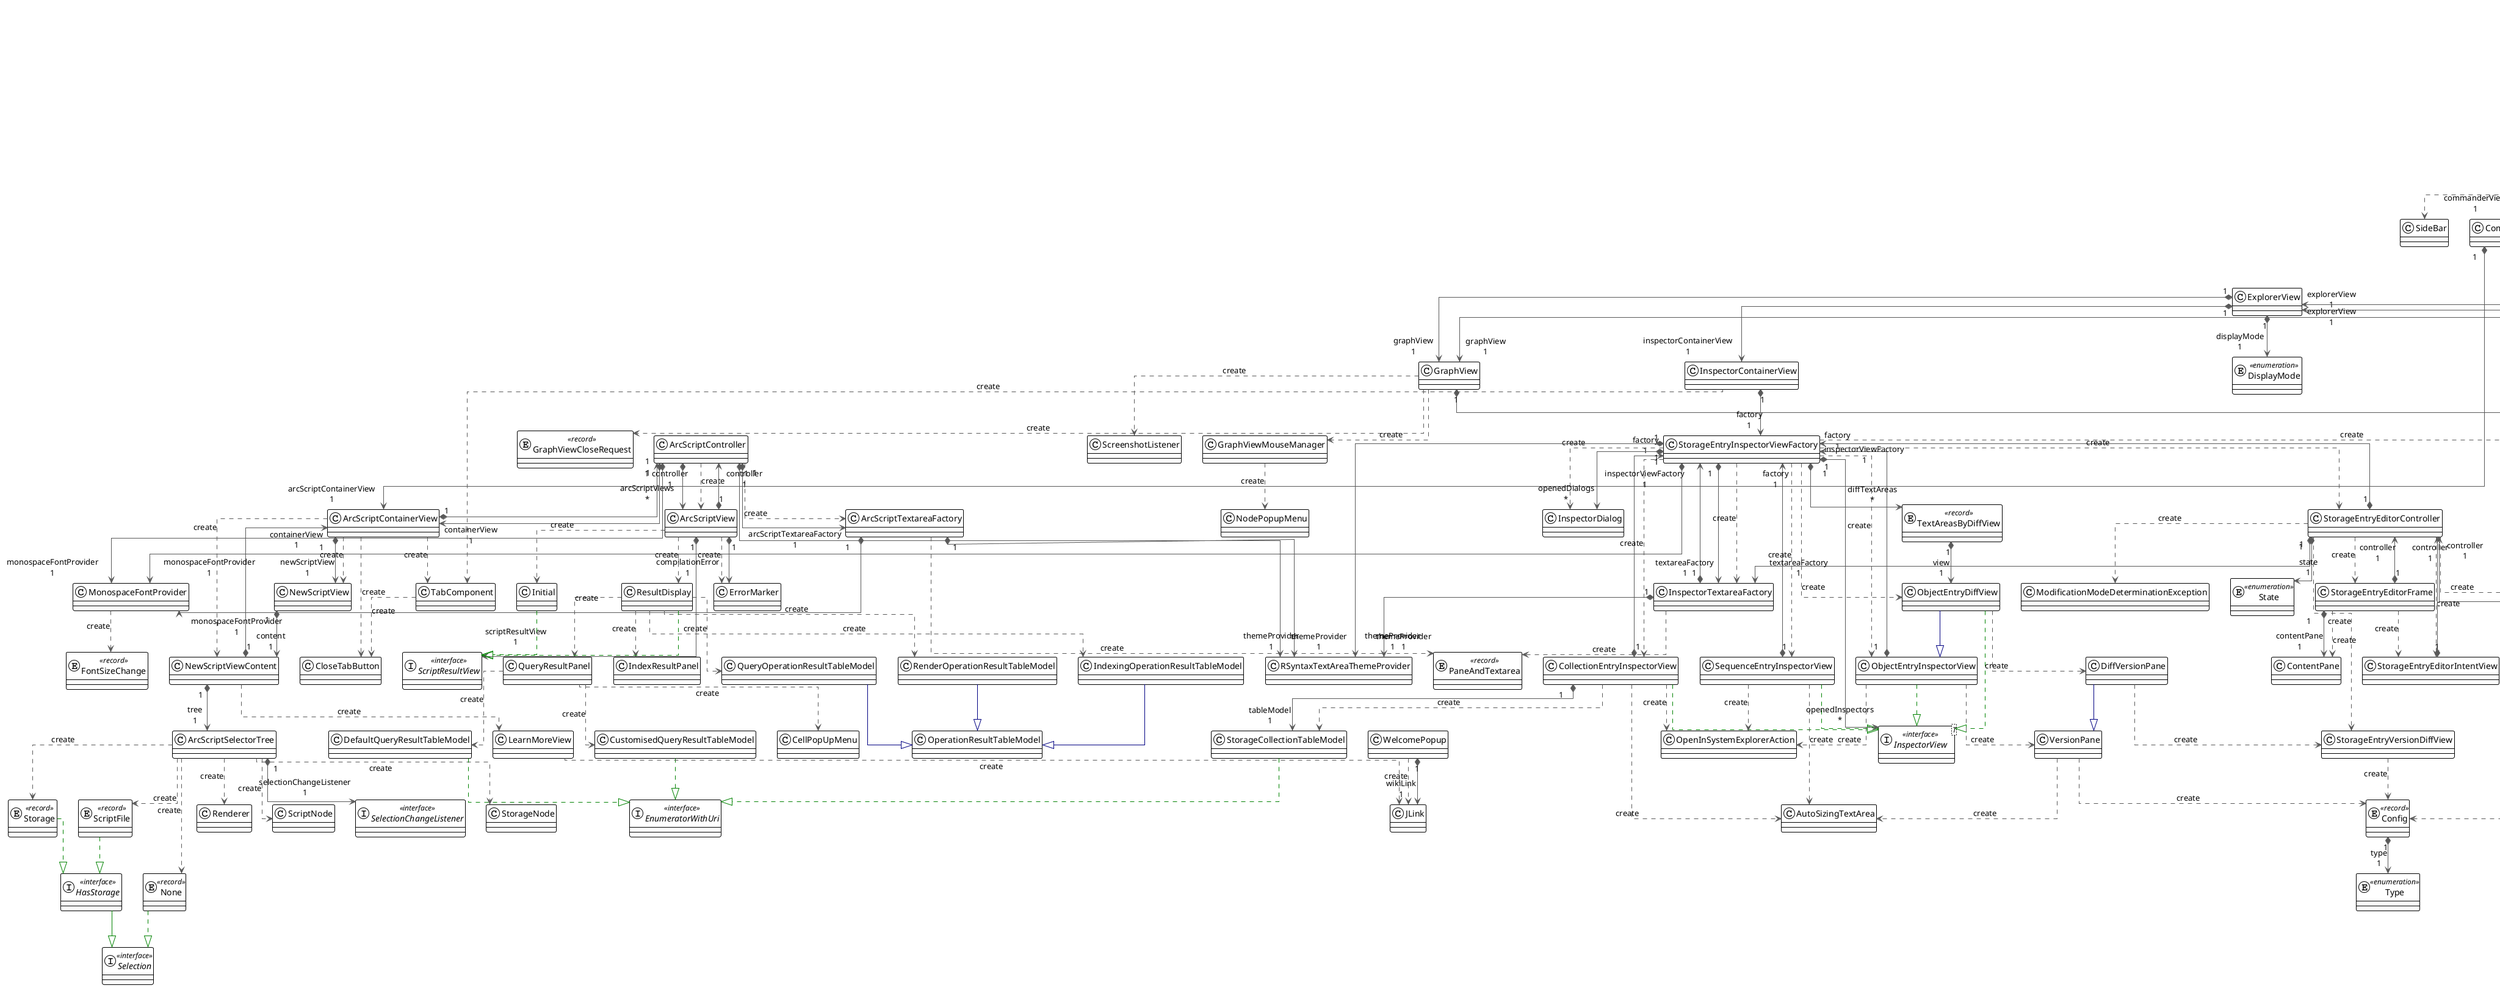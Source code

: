 @startuml

!theme plain
top to bottom direction
skinparam linetype ortho

class AbstractDialogController<T>
class AppContentView
class AppFrame
class ArcScriptContainerView
class ArcScriptController
class ArcScriptSelectorTree
class ArcScriptTextareaFactory
class ArcScriptTokenMaker
class ArcScriptView
class AutoSizingTextArea
class BackgroundWorkController
class BreadCrumbElement
class BreadCrumbs
entity BreadCrumbsChanged << record >>
class CellPopUpMenu
interface ClickableTreeNode << interface >>
class CloseTabButton
class CollectionEntryInspectorView
class CommanderView
entity Config << record >>
class ConsoleView
class ContentPane
class CustomisedQueryResultTableModel
class DefaultQueryResultTableModel
class DiffVersionPane
enum DisplayMode << enumeration >>
class EntryListElementRenderer
class EntryMetaEditorController
class EntryMetaEditorDialog
entity EntryStat << record >>
interface EnumeratorWithUri << interface >>
class ErrorMarker
class ExplorerView
interface Finisher<T> << interface >>
entity FontSizeChange << record >>
class GraphSettingsController
class GraphSettingsDialog
class GraphStylingProvider
class GraphView
entity GraphViewCloseRequest << record >>
class GraphViewMouseManager
interface HasStorage << interface >>
entity HiddenPaneSize << record >>
class IconProvider
class ImportStorageAction
class ImportStorageController
class ImportStorageDialog
class IndexResultPanel
class IndexingOperationResultTableModel
class Initial
class InspectorContainerView
class InspectorDialog
enum InspectorRendering << enumeration >>
class InspectorTextareaFactory
interface InspectorView<T> << interface >>
class JLink
class JumpToUri
class KeymapController
class KeymapDialog
class KeymapTableModel
enum Laf << enumeration >>
entity LafChanged << record >>
class LafService
class LearnMoreView
class LoadAction
class LoadEntryController
class LoadEntryDialog
entity LoadEntryDialogModel << record >>
class LoadingQueueLabel
class MainTreeView
class MainView
class ModificationModeDeterminationException
class MonospaceFontProvider
class NewScriptView
class NewScriptViewContent
class NodePopupMenu
entity None << record >>
class ObjectEntryDiffView
class ObjectEntryInspectorView
class OpenInSystemExplorerAction
class OperationResultTableModel
entity PaneAndTextarea << record >>
class QueryOperationResultTableModel
class QueryResultPanel
class RSyntaxTextAreaThemeProvider
class RenderOperationResultTableModel
class Renderer
class ResultDisplay
class SchemaRow
class ScreenshotListener
entity ScriptFile << record >>
class ScriptNode
interface ScriptResultView << interface >>
class SearchAction
class SearchForEntryDialog
class SearchForEntryView
interface Selection << interface >>
interface SelectionChangeListener << interface >>
class SequenceEntryInspectorView
enum Severity << enumeration >>
class SideBar
interface SimpleDocumentListener << interface >>
enum State << enumeration >>
entity Storage << record >>
class StorageCollectionTableModel
class StorageEntryEditorController
class StorageEntryEditorEditView
class StorageEntryEditorFrame
class StorageEntryEditorIntentView
class StorageEntryInspectorViewFactory
class StorageEntryVersionDiffView
class StorageIndexNodePopupMenu
entity StorageInstanceRenamed << record >>
class StorageInstanceRenderer
class StorageInstanceStatComponent
class StorageInstanceStatTableModel
class StorageInstanceTreeNode
class StorageListTreeNode
class StorageMapTreeNode
class StorageNode
class StorageObjectTreeNode
class StorageSchemaTreeNode
class StorageSequenceTreeNode
class StorageTree
class StorageTreeNodeRenderer
class StorageTypeTreeNode
class TabComponent
class TabComponent
class TableDisplayMagic
entity TextAreasByDiffView << record >>
class ToastService
class ToastView
enum Type << enumeration >>
class VersionPane
class ViewController
class WelcomePopup

AbstractDialogController               "1" *-[#595959,plain]-> "finisher\n1" Finisher                               
AppContentView                         "1" *-[#595959,plain]-> "breadCrumbs\n1" BreadCrumbs                            
AppContentView                          -[#595959,dashed]->  BreadCrumbs                            : "«create»"
AppContentView                         "1" *-[#595959,plain]-> "commanderView\n1" CommanderView                          
AppContentView                         "1" *-[#595959,plain]-> "hiddenPaneSize\n1" HiddenPaneSize                         
AppContentView                          -[#595959,dashed]->  HiddenPaneSize                         : "«create»"
AppContentView                          -[#595959,dashed]->  LoadingQueueLabel                      : "«create»"
AppContentView                         "1" *-[#595959,plain]-> "loadingQueueLabel\n1" LoadingQueueLabel                      
AppContentView                         "1" *-[#595959,plain]-> "mainView\n1" MainView                               
AppContentView                          -[#595959,dashed]->  SideBar                                : "«create»"
AppFrame                               "1" *-[#595959,plain]-> "appContentView\n1" AppContentView                         
AppFrame                                -[#595959,dashed]->  GraphSettingsDialog                    : "«create»"
AppFrame                                -[#595959,dashed]->  ImportStorageAction                    : "«create»"
AppFrame                                -[#595959,dashed]->  KeymapDialog                           : "«create»"
AppFrame                               "1" *-[#595959,plain]-> "lafService\n1" LafService                             
AppFrame                                -[#595959,dashed]->  LoadAction                             : "«create»"
AppFrame                                -[#595959,dashed]->  SearchAction                           : "«create»"
ArcScriptContainerView                 "1" *-[#595959,plain]-> "controller\n1" ArcScriptController                    
ArcScriptContainerView                  -[#595959,dashed]->  CloseTabButton                         : "«create»"
ArcScriptContainerView                 "1" *-[#595959,plain]-> "newScriptView\n1" NewScriptView                          
ArcScriptContainerView                  -[#595959,dashed]->  NewScriptView                          : "«create»"
ArcScriptContainerView                  -[#595959,dashed]->  NewScriptViewContent                   : "«create»"
ArcScriptContainerView                  -[#595959,dashed]->  TabComponent                           : "«create»"
ArcScriptController                    "1" *-[#595959,plain]-> "containerView\n1" ArcScriptContainerView                 
ArcScriptController                     -[#595959,dashed]->  ArcScriptTextareaFactory               : "«create»"
ArcScriptController                    "1" *-[#595959,plain]-> "arcScriptTextareaFactory\n1" ArcScriptTextareaFactory               
ArcScriptController                    "1" *-[#595959,plain]-> "arcScriptViews\n*" ArcScriptView                          
ArcScriptController                     -[#595959,dashed]->  ArcScriptView                          : "«create»"
ArcScriptController                    "1" *-[#595959,plain]-> "monospaceFontProvider\n1" MonospaceFontProvider                  
ArcScriptController                    "1" *-[#595959,plain]-> "themeProvider\n1" RSyntaxTextAreaThemeProvider           
ArcScriptSelectorTree                   -[#595959,dashed]->  None                                   : "«create»"
ArcScriptSelectorTree                   -[#595959,dashed]->  Renderer                               : "«create»"
ArcScriptSelectorTree                   -[#595959,dashed]->  ScriptFile                             : "«create»"
ArcScriptSelectorTree                   -[#595959,dashed]->  ScriptNode                             : "«create»"
ArcScriptSelectorTree                  "1" *-[#595959,plain]-> "selectionChangeListener\n1" SelectionChangeListener                
ArcScriptSelectorTree                   -[#595959,dashed]->  Storage                                : "«create»"
ArcScriptSelectorTree                   -[#595959,dashed]->  StorageNode                            : "«create»"
ArcScriptTextareaFactory               "1" *-[#595959,plain]-> "monospaceFontProvider\n1" MonospaceFontProvider                  
ArcScriptTextareaFactory                -[#595959,dashed]->  PaneAndTextarea                        : "«create»"
ArcScriptTextareaFactory               "1" *-[#595959,plain]-> "themeProvider\n1" RSyntaxTextAreaThemeProvider           
ArcScriptView                          "1" *-[#595959,plain]-> "controller\n1" ArcScriptController                    
ArcScriptView                           -[#595959,dashed]->  ErrorMarker                            : "«create»"
ArcScriptView                          "1" *-[#595959,plain]-> "compilationError\n1" ErrorMarker                            
ArcScriptView                           -[#595959,dashed]->  Initial                                : "«create»"
ArcScriptView                           -[#595959,dashed]->  ResultDisplay                          : "«create»"
ArcScriptView                          "1" *-[#595959,plain]-> "scriptResultView\n1" ScriptResultView                       
BackgroundWorkController               "1" *-[#595959,plain]-> "appContentView\n1" AppContentView                         
BreadCrumbs                             -[#595959,dashed]->  BreadCrumbElement                      : "«create»"
BreadCrumbs                            "1" *-[#595959,plain]-> "elements\n*" BreadCrumbElement                      
CollectionEntryInspectorView            -[#595959,dashed]->  AutoSizingTextArea                     : "«create»"
CollectionEntryInspectorView            -[#008200,dashed]-^  InspectorView                          
CollectionEntryInspectorView            -[#595959,dashed]->  OpenInSystemExplorerAction             : "«create»"
CollectionEntryInspectorView           "1" *-[#595959,plain]-> "tableModel\n1" StorageCollectionTableModel            
CollectionEntryInspectorView            -[#595959,dashed]->  StorageCollectionTableModel            : "«create»"
CollectionEntryInspectorView           "1" *-[#595959,plain]-> "factory\n1" StorageEntryInspectorViewFactory       
CommanderView                          "1" *-[#595959,plain]-> "arcScriptContainerView\n1" ArcScriptContainerView                 
Config                                 "1" *-[#595959,plain]-> "type\n1" Type                                   
CustomisedQueryResultTableModel         -[#008200,dashed]-^  EnumeratorWithUri                      
DefaultQueryResultTableModel            -[#008200,dashed]-^  EnumeratorWithUri                      
DiffVersionPane                         -[#595959,dashed]->  StorageEntryVersionDiffView            : "«create»"
DiffVersionPane                         -[#000082,plain]-^  VersionPane                            
EntryMetaEditorController               -[#000082,plain]-^  AbstractDialogController               
EntryMetaEditorDialog                  "1" *-[#595959,plain]-> "controller\n1" EntryMetaEditorController              
ExplorerView                           "1" *-[#595959,plain]-> "displayMode\n1" DisplayMode                            
ExplorerView                           "1" *-[#595959,plain]-> "graphView\n1" GraphView                              
ExplorerView                           "1" *-[#595959,plain]-> "inspectorContainerView\n1" InspectorContainerView                 
GraphSettingsController                 -[#000082,plain]-^  AbstractDialogController               
GraphSettingsDialog                    "1" *-[#595959,plain]-> "controller\n1" GraphSettingsController                
GraphView                               -[#595959,dashed]->  GraphViewCloseRequest                  : "«create»"
GraphView                               -[#595959,dashed]->  GraphViewMouseManager                  : "«create»"
GraphView                              "1" *-[#595959,plain]-> "lafService\n1" LafService                             
GraphView                               -[#595959,dashed]->  ScreenshotListener                     : "«create»"
GraphViewMouseManager                   -[#595959,dashed]->  NodePopupMenu                          : "«create»"
HasStorage                              -[#008200,plain]-^  Selection                              
ImportStorageAction                     -[#595959,dashed]->  ImportStorageDialog                    : "«create»"
ImportStorageController                 -[#000082,plain]-^  AbstractDialogController               
ImportStorageDialog                    "1" *-[#595959,plain]-> "controller\n1" ImportStorageController                
ImportStorageDialog                     -[#595959,dashed]->  ImportStorageController                : "«create»"
IndexingOperationResultTableModel       -[#000082,plain]-^  OperationResultTableModel              
Initial                                 -[#008200,dashed]-^  ScriptResultView                       
InspectorContainerView                 "1" *-[#595959,plain]-> "factory\n1" StorageEntryInspectorViewFactory       
InspectorContainerView                  -[#595959,dashed]->  TabComponent                           : "«create»"
InspectorTextareaFactory                -[#595959,dashed]->  PaneAndTextarea                        : "«create»"
InspectorTextareaFactory               "1" *-[#595959,plain]-> "themeProvider\n1" RSyntaxTextAreaThemeProvider           
InspectorTextareaFactory               "1" *-[#595959,plain]-> "inspectorViewFactory\n1" StorageEntryInspectorViewFactory       
KeymapController                        -[#000082,plain]-^  AbstractDialogController               
KeymapDialog                           "1" *-[#595959,plain]-> "controller\n1" KeymapController                       
KeymapDialog                            -[#595959,dashed]->  KeymapTableModel                       : "«create»"
LafChanged                             "1" *-[#595959,plain]-> "laf\n1" Laf                                    
LafService                             "1" *-[#595959,plain]-> "laf\n1" Laf                                    
LafService                              -[#595959,dashed]->  LafChanged                             : "«create»"
LearnMoreView                           -[#595959,dashed]->  JLink                                  : "«create»"
LoadAction                              -[#595959,dashed]->  LoadEntryDialog                        : "«create»"
LoadEntryController                     -[#000082,plain]-^  AbstractDialogController               
LoadEntryController                     -[#595959,dashed]->  LoadEntryDialogModel                   : "«create»"
LoadEntryDialog                        "1" *-[#595959,plain]-> "controller\n1" LoadEntryController                    
LoadEntryDialog                         -[#595959,dashed]->  LoadEntryDialogModel                   : "«create»"
LoadEntryDialog                         -[#595959,dashed]->  StorageInstanceRenderer                : "«create»"
MainTreeView                            -[#595959,dashed]->  BreadCrumbsChanged                     : "«create»"
MainTreeView                            -[#595959,dashed]->  StorageIndexNodePopupMenu              : "«create»"
MainTreeView                            -[#595959,dashed]->  StorageListTreeNode                    : "«create»"
MainTreeView                            -[#595959,dashed]->  StorageMapTreeNode                     : "«create»"
MainTreeView                            -[#595959,dashed]->  StorageObjectTreeNode                  : "«create»"
MainTreeView                           "1" *-[#595959,plain]-> "tree\n1" StorageTree                            
MainView                               "1" *-[#595959,plain]-> "explorerView\n1" ExplorerView                           
MainView                               "1" *-[#595959,plain]-> "hiddenPaneSize\n1" HiddenPaneSize                         
MainView                               "1" *-[#595959,plain]-> "mainTreeView\n1" MainTreeView                           
MonospaceFontProvider                   -[#595959,dashed]->  FontSizeChange                         : "«create»"
NewScriptView                          "1" *-[#595959,plain]-> "content\n1" NewScriptViewContent                   
NewScriptViewContent                   "1" *-[#595959,plain]-> "containerView\n1" ArcScriptContainerView                 
NewScriptViewContent                   "1" *-[#595959,plain]-> "tree\n1" ArcScriptSelectorTree                  
NewScriptViewContent                    -[#595959,dashed]->  LearnMoreView                          : "«create»"
None                                    -[#008200,dashed]-^  Selection                              
ObjectEntryDiffView                     -[#595959,dashed]->  DiffVersionPane                        : "«create»"
ObjectEntryDiffView                     -[#008200,dashed]-^  InspectorView                          
ObjectEntryDiffView                     -[#000082,plain]-^  ObjectEntryInspectorView               
ObjectEntryInspectorView                -[#008200,dashed]-^  InspectorView                          
ObjectEntryInspectorView                -[#595959,dashed]->  OpenInSystemExplorerAction             : "«create»"
ObjectEntryInspectorView               "1" *-[#595959,plain]-> "factory\n1" StorageEntryInspectorViewFactory       
ObjectEntryInspectorView                -[#595959,dashed]->  VersionPane                            : "«create»"
QueryOperationResultTableModel          -[#000082,plain]-^  OperationResultTableModel              
QueryResultPanel                        -[#595959,dashed]->  CellPopUpMenu                          : "«create»"
QueryResultPanel                        -[#595959,dashed]->  CustomisedQueryResultTableModel        : "«create»"
QueryResultPanel                        -[#595959,dashed]->  DefaultQueryResultTableModel           : "«create»"
RenderOperationResultTableModel         -[#000082,plain]-^  OperationResultTableModel              
ResultDisplay                           -[#595959,dashed]->  IndexResultPanel                       : "«create»"
ResultDisplay                           -[#595959,dashed]->  IndexingOperationResultTableModel      : "«create»"
ResultDisplay                           -[#595959,dashed]->  QueryOperationResultTableModel         : "«create»"
ResultDisplay                           -[#595959,dashed]->  QueryResultPanel                       : "«create»"
ResultDisplay                           -[#595959,dashed]->  RenderOperationResultTableModel        : "«create»"
ResultDisplay                           -[#008200,dashed]-^  ScriptResultView                       
ScriptFile                              -[#008200,dashed]-^  HasStorage                             
SearchAction                            -[#595959,dashed]->  SearchForEntryDialog                   : "«create»"
SearchForEntryDialog                    -[#595959,dashed]->  SearchForEntryView                     : "«create»"
SearchForEntryView                      -[#595959,dashed]->  EntryListElementRenderer               : "«create»"
SequenceEntryInspectorView              -[#595959,dashed]->  AutoSizingTextArea                     : "«create»"
SequenceEntryInspectorView              -[#008200,dashed]-^  InspectorView                          
SequenceEntryInspectorView              -[#595959,dashed]->  OpenInSystemExplorerAction             : "«create»"
SequenceEntryInspectorView             "1" *-[#595959,plain]-> "factory\n1" StorageEntryInspectorViewFactory       
Storage                                 -[#008200,dashed]-^  HasStorage                             
StorageCollectionTableModel             -[#008200,dashed]-^  EnumeratorWithUri                      
StorageEntryEditorController           "1" *-[#595959,plain]-> "textareaFactory\n1" InspectorTextareaFactory               
StorageEntryEditorController            -[#595959,dashed]->  ModificationModeDeterminationException : "«create»"
StorageEntryEditorController           "1" *-[#595959,plain]-> "state\n1" State                                  
StorageEntryEditorController            -[#595959,dashed]->  StorageEntryEditorEditView             : "«create»"
StorageEntryEditorController            -[#595959,dashed]->  StorageEntryEditorFrame                : "«create»"
StorageEntryEditorController            -[#595959,dashed]->  StorageEntryEditorIntentView           : "«create»"
StorageEntryEditorController           "1" *-[#595959,plain]-> "inspectorViewFactory\n1" StorageEntryInspectorViewFactory       
StorageEntryEditorController            -[#595959,dashed]->  StorageEntryVersionDiffView            : "«create»"
StorageEntryEditorEditView              -[#595959,dashed]->  Config                                 : "«create»"
StorageEntryEditorEditView             "1" *-[#595959,plain]-> "controller\n1" StorageEntryEditorController           
StorageEntryEditorFrame                "1" *-[#595959,plain]-> "contentPane\n1" ContentPane                            
StorageEntryEditorFrame                 -[#595959,dashed]->  ContentPane                            : "«create»"
StorageEntryEditorFrame                "1" *-[#595959,plain]-> "controller\n1" StorageEntryEditorController           
StorageEntryEditorFrame                 -[#595959,dashed]->  StorageEntryEditorIntentView           : "«create»"
StorageEntryEditorIntentView           "1" *-[#595959,plain]-> "controller\n1" StorageEntryEditorController           
StorageEntryInspectorViewFactory        -[#595959,dashed]->  CollectionEntryInspectorView           : "«create»"
StorageEntryInspectorViewFactory        -[#595959,dashed]->  EntryMetaEditorDialog                  : "«create»"
StorageEntryInspectorViewFactory        -[#595959,dashed]->  InspectorDialog                        : "«create»"
StorageEntryInspectorViewFactory       "1" *-[#595959,plain]-> "openedDialogs\n*" InspectorDialog                        
StorageEntryInspectorViewFactory       "1" *-[#595959,plain]-> "textareaFactory\n1" InspectorTextareaFactory               
StorageEntryInspectorViewFactory        -[#595959,dashed]->  InspectorTextareaFactory               : "«create»"
StorageEntryInspectorViewFactory       "1" *-[#595959,plain]-> "openedInspectors\n*" InspectorView                          
StorageEntryInspectorViewFactory       "1" *-[#595959,plain]-> "monospaceFontProvider\n1" MonospaceFontProvider                  
StorageEntryInspectorViewFactory        -[#595959,dashed]->  ObjectEntryDiffView                    : "«create»"
StorageEntryInspectorViewFactory        -[#595959,dashed]->  ObjectEntryInspectorView               : "«create»"
StorageEntryInspectorViewFactory       "1" *-[#595959,plain]-> "themeProvider\n1" RSyntaxTextAreaThemeProvider           
StorageEntryInspectorViewFactory        -[#595959,dashed]->  SequenceEntryInspectorView             : "«create»"
StorageEntryInspectorViewFactory        -[#595959,dashed]->  StorageEntryEditorController           : "«create»"
StorageEntryInspectorViewFactory       "1" *-[#595959,plain]-> "diffTextAreas\n*" TextAreasByDiffView                    
StorageEntryVersionDiffView             -[#595959,dashed]->  Config                                 : "«create»"
StorageIndexNodePopupMenu               -[#595959,dashed]->  ImportStorageDialog                    : "«create»"
StorageIndexNodePopupMenu               -[#595959,dashed]->  LoadEntryDialog                        : "«create»"
StorageIndexNodePopupMenu               -[#595959,dashed]->  StorageInstanceRenamed                 : "«create»"
StorageIndexNodePopupMenu               -[#595959,dashed]->  StorageInstanceStatComponent           : "«create»"
StorageInstanceStatComponent            -[#595959,dashed]->  StorageInstanceStatTableModel          : "«create»"
StorageInstanceStatTableModel           -[#595959,dashed]->  EntryStat                              : "«create»"
StorageInstanceStatTableModel          "1" *-[#595959,plain]-> "rows\n*" SchemaRow                              
StorageInstanceTreeNode                 -[#595959,dashed]->  StorageListTreeNode                    : "«create»"
StorageInstanceTreeNode                 -[#595959,dashed]->  StorageMapTreeNode                     : "«create»"
StorageInstanceTreeNode                 -[#595959,dashed]->  StorageSchemaTreeNode                  : "«create»"
StorageInstanceTreeNode                 -[#595959,dashed]->  StorageSequenceTreeNode                : "«create»"
StorageListTreeNode                     -[#008200,dashed]-^  ClickableTreeNode                      
StorageMapTreeNode                      -[#008200,dashed]-^  ClickableTreeNode                      
StorageObjectTreeNode                   -[#008200,dashed]-^  ClickableTreeNode                      
StorageObjectTreeNode                   -[#595959,dashed]->  StorageListTreeNode                    : "«create»"
StorageObjectTreeNode                   -[#595959,dashed]->  StorageMapTreeNode                     : "«create»"
StorageSchemaTreeNode                   -[#595959,dashed]->  StorageTypeTreeNode                    : "«create»"
StorageSequenceTreeNode                 -[#008200,dashed]-^  ClickableTreeNode                      
StorageTree                             -[#595959,dashed]->  StorageInstanceTreeNode                : "«create»"
StorageTree                             -[#595959,dashed]->  StorageListTreeNode                    : "«create»"
StorageTree                             -[#595959,dashed]->  StorageMapTreeNode                     : "«create»"
StorageTree                             -[#595959,dashed]->  StorageObjectTreeNode                  : "«create»"
StorageTree                             -[#595959,dashed]->  StorageSchemaTreeNode                  : "«create»"
StorageTree                             -[#595959,dashed]->  StorageSequenceTreeNode                : "«create»"
StorageTree                             -[#595959,dashed]->  StorageTreeNodeRenderer                : "«create»"
StorageTree                             -[#595959,dashed]->  StorageTypeTreeNode                    : "«create»"
StorageTypeTreeNode                     -[#595959,dashed]->  StorageObjectTreeNode                  : "«create»"
TabComponent                            -[#595959,dashed]->  CloseTabButton                         : "«create»"
TextAreasByDiffView                    "1" *-[#595959,plain]-> "view\n1" ObjectEntryDiffView                    
ToastService                           "1" *-[#595959,plain]-> "appFrame\n1" AppFrame                               
ToastService                            -[#595959,dashed]->  ToastView                              : "«create»"
VersionPane                             -[#595959,dashed]->  AutoSizingTextArea                     : "«create»"
VersionPane                             -[#595959,dashed]->  Config                                 : "«create»"
ViewController                         "1" *-[#595959,plain]-> "explorerView\n1" ExplorerView                           
ViewController                         "1" *-[#595959,plain]-> "graphView\n1" GraphView                              
ViewController                         "1" *-[#595959,plain]-> "mainTreeView\n1" MainTreeView                           
WelcomePopup                            -[#595959,dashed]->  JLink                                  : "«create»"
WelcomePopup                           "1" *-[#595959,plain]-> "wikiLink\n1" JLink                                  
@enduml
